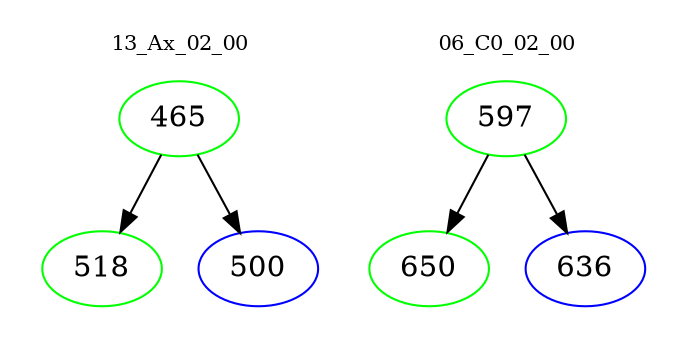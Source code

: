 digraph{
subgraph cluster_0 {
color = white
label = "13_Ax_02_00";
fontsize=10;
T0_465 [label="465", color="green"]
T0_465 -> T0_518 [color="black"]
T0_518 [label="518", color="green"]
T0_465 -> T0_500 [color="black"]
T0_500 [label="500", color="blue"]
}
subgraph cluster_1 {
color = white
label = "06_C0_02_00";
fontsize=10;
T1_597 [label="597", color="green"]
T1_597 -> T1_650 [color="black"]
T1_650 [label="650", color="green"]
T1_597 -> T1_636 [color="black"]
T1_636 [label="636", color="blue"]
}
}
